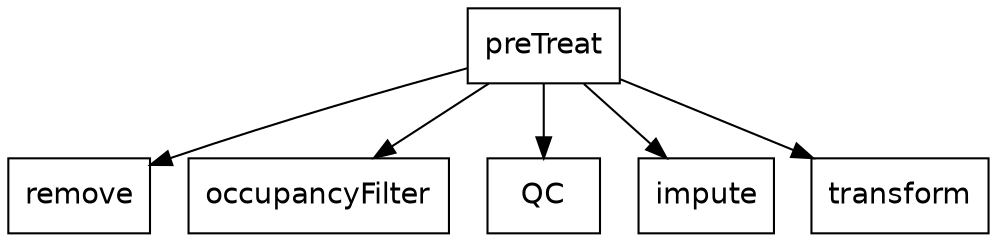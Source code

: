 digraph preTreat {

  # a 'graph' statement
  graph [overlap = true]

  # several 'node' statements
  node [shape = box,
        fontname = Helvetica, fontsize = 14]
  preTreat; remove; occupancyFilter; QC; impute; transform

  # several 'edge' statements
  preTreat -> {remove occupancyFilter QC impute transform} 
}